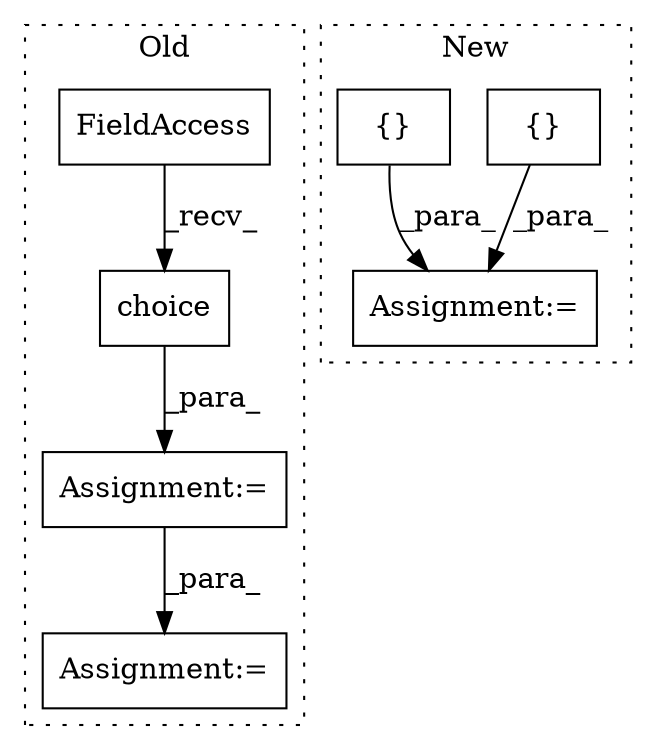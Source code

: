 digraph G {
subgraph cluster0 {
1 [label="choice" a="32" s="5739,5757" l="7,1" shape="box"];
3 [label="Assignment:=" a="7" s="5903" l="1" shape="box"];
5 [label="Assignment:=" a="7" s="5728" l="1" shape="box"];
6 [label="FieldAccess" a="22" s="5729" l="9" shape="box"];
label = "Old";
style="dotted";
}
subgraph cluster1 {
2 [label="{}" a="4" s="8134" l="2" shape="box"];
4 [label="Assignment:=" a="7" s="8069" l="1" shape="box"];
7 [label="{}" a="4" s="8262" l="2" shape="box"];
label = "New";
style="dotted";
}
1 -> 5 [label="_para_"];
2 -> 4 [label="_para_"];
5 -> 3 [label="_para_"];
6 -> 1 [label="_recv_"];
7 -> 4 [label="_para_"];
}